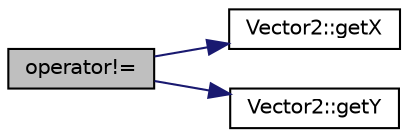 digraph "operator!="
{
  edge [fontname="Helvetica",fontsize="10",labelfontname="Helvetica",labelfontsize="10"];
  node [fontname="Helvetica",fontsize="10",shape=record];
  rankdir="LR";
  Node0 [label="operator!=",height=0.2,width=0.4,color="black", fillcolor="grey75", style="filled", fontcolor="black"];
  Node0 -> Node1 [color="midnightblue",fontsize="10",style="solid",fontname="Helvetica"];
  Node1 [label="Vector2::getX",height=0.2,width=0.4,color="black", fillcolor="white", style="filled",URL="$classVector2.html#a574354637f318e622235cedb1bc2ea63",tooltip="Getter de _x. "];
  Node0 -> Node2 [color="midnightblue",fontsize="10",style="solid",fontname="Helvetica"];
  Node2 [label="Vector2::getY",height=0.2,width=0.4,color="black", fillcolor="white", style="filled",URL="$classVector2.html#aee5d229ce269d3e3a4b023bcd2043220",tooltip="Getter de _y. "];
}
